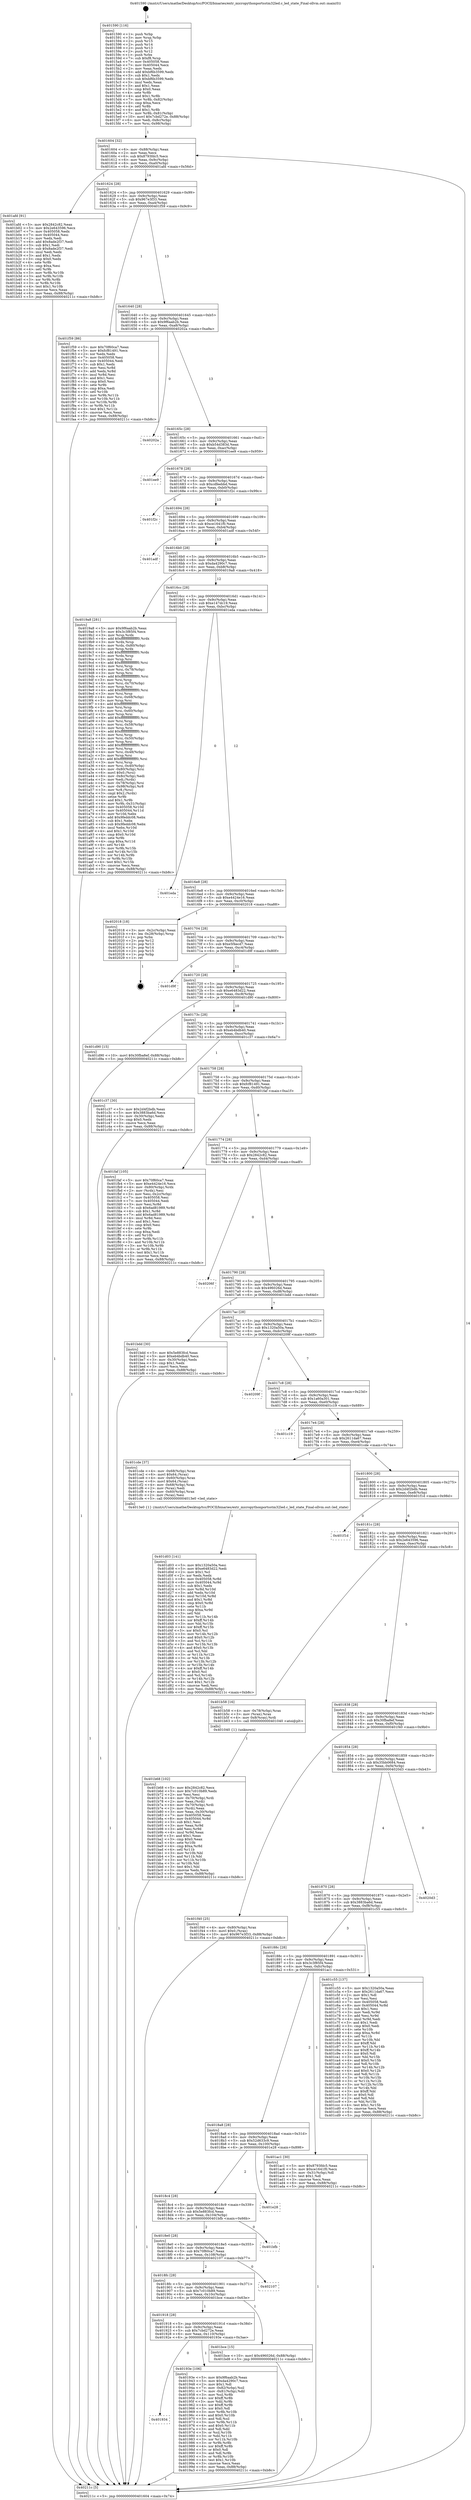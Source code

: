 digraph "0x401590" {
  label = "0x401590 (/mnt/c/Users/mathe/Desktop/tcc/POCII/binaries/extr_micropythonportsstm32led.c_led_state_Final-ollvm.out::main(0))"
  labelloc = "t"
  node[shape=record]

  Entry [label="",width=0.3,height=0.3,shape=circle,fillcolor=black,style=filled]
  "0x401604" [label="{
     0x401604 [32]\l
     | [instrs]\l
     &nbsp;&nbsp;0x401604 \<+6\>: mov -0x88(%rbp),%eax\l
     &nbsp;&nbsp;0x40160a \<+2\>: mov %eax,%ecx\l
     &nbsp;&nbsp;0x40160c \<+6\>: sub $0x8793fdc5,%ecx\l
     &nbsp;&nbsp;0x401612 \<+6\>: mov %eax,-0x9c(%rbp)\l
     &nbsp;&nbsp;0x401618 \<+6\>: mov %ecx,-0xa0(%rbp)\l
     &nbsp;&nbsp;0x40161e \<+6\>: je 0000000000401afd \<main+0x56d\>\l
  }"]
  "0x401afd" [label="{
     0x401afd [91]\l
     | [instrs]\l
     &nbsp;&nbsp;0x401afd \<+5\>: mov $0x2842c82,%eax\l
     &nbsp;&nbsp;0x401b02 \<+5\>: mov $0x2e643596,%ecx\l
     &nbsp;&nbsp;0x401b07 \<+7\>: mov 0x405058,%edx\l
     &nbsp;&nbsp;0x401b0e \<+7\>: mov 0x405044,%esi\l
     &nbsp;&nbsp;0x401b15 \<+2\>: mov %edx,%edi\l
     &nbsp;&nbsp;0x401b17 \<+6\>: add $0x8ade2f37,%edi\l
     &nbsp;&nbsp;0x401b1d \<+3\>: sub $0x1,%edi\l
     &nbsp;&nbsp;0x401b20 \<+6\>: sub $0x8ade2f37,%edi\l
     &nbsp;&nbsp;0x401b26 \<+3\>: imul %edi,%edx\l
     &nbsp;&nbsp;0x401b29 \<+3\>: and $0x1,%edx\l
     &nbsp;&nbsp;0x401b2c \<+3\>: cmp $0x0,%edx\l
     &nbsp;&nbsp;0x401b2f \<+4\>: sete %r8b\l
     &nbsp;&nbsp;0x401b33 \<+3\>: cmp $0xa,%esi\l
     &nbsp;&nbsp;0x401b36 \<+4\>: setl %r9b\l
     &nbsp;&nbsp;0x401b3a \<+3\>: mov %r8b,%r10b\l
     &nbsp;&nbsp;0x401b3d \<+3\>: and %r9b,%r10b\l
     &nbsp;&nbsp;0x401b40 \<+3\>: xor %r9b,%r8b\l
     &nbsp;&nbsp;0x401b43 \<+3\>: or %r8b,%r10b\l
     &nbsp;&nbsp;0x401b46 \<+4\>: test $0x1,%r10b\l
     &nbsp;&nbsp;0x401b4a \<+3\>: cmovne %ecx,%eax\l
     &nbsp;&nbsp;0x401b4d \<+6\>: mov %eax,-0x88(%rbp)\l
     &nbsp;&nbsp;0x401b53 \<+5\>: jmp 000000000040211c \<main+0xb8c\>\l
  }"]
  "0x401624" [label="{
     0x401624 [28]\l
     | [instrs]\l
     &nbsp;&nbsp;0x401624 \<+5\>: jmp 0000000000401629 \<main+0x99\>\l
     &nbsp;&nbsp;0x401629 \<+6\>: mov -0x9c(%rbp),%eax\l
     &nbsp;&nbsp;0x40162f \<+5\>: sub $0x967e3f33,%eax\l
     &nbsp;&nbsp;0x401634 \<+6\>: mov %eax,-0xa4(%rbp)\l
     &nbsp;&nbsp;0x40163a \<+6\>: je 0000000000401f59 \<main+0x9c9\>\l
  }"]
  Exit [label="",width=0.3,height=0.3,shape=circle,fillcolor=black,style=filled,peripheries=2]
  "0x401f59" [label="{
     0x401f59 [86]\l
     | [instrs]\l
     &nbsp;&nbsp;0x401f59 \<+5\>: mov $0x70f60ca7,%eax\l
     &nbsp;&nbsp;0x401f5e \<+5\>: mov $0xfcf81491,%ecx\l
     &nbsp;&nbsp;0x401f63 \<+2\>: xor %edx,%edx\l
     &nbsp;&nbsp;0x401f65 \<+7\>: mov 0x405058,%esi\l
     &nbsp;&nbsp;0x401f6c \<+7\>: mov 0x405044,%edi\l
     &nbsp;&nbsp;0x401f73 \<+3\>: sub $0x1,%edx\l
     &nbsp;&nbsp;0x401f76 \<+3\>: mov %esi,%r8d\l
     &nbsp;&nbsp;0x401f79 \<+3\>: add %edx,%r8d\l
     &nbsp;&nbsp;0x401f7c \<+4\>: imul %r8d,%esi\l
     &nbsp;&nbsp;0x401f80 \<+3\>: and $0x1,%esi\l
     &nbsp;&nbsp;0x401f83 \<+3\>: cmp $0x0,%esi\l
     &nbsp;&nbsp;0x401f86 \<+4\>: sete %r9b\l
     &nbsp;&nbsp;0x401f8a \<+3\>: cmp $0xa,%edi\l
     &nbsp;&nbsp;0x401f8d \<+4\>: setl %r10b\l
     &nbsp;&nbsp;0x401f91 \<+3\>: mov %r9b,%r11b\l
     &nbsp;&nbsp;0x401f94 \<+3\>: and %r10b,%r11b\l
     &nbsp;&nbsp;0x401f97 \<+3\>: xor %r10b,%r9b\l
     &nbsp;&nbsp;0x401f9a \<+3\>: or %r9b,%r11b\l
     &nbsp;&nbsp;0x401f9d \<+4\>: test $0x1,%r11b\l
     &nbsp;&nbsp;0x401fa1 \<+3\>: cmovne %ecx,%eax\l
     &nbsp;&nbsp;0x401fa4 \<+6\>: mov %eax,-0x88(%rbp)\l
     &nbsp;&nbsp;0x401faa \<+5\>: jmp 000000000040211c \<main+0xb8c\>\l
  }"]
  "0x401640" [label="{
     0x401640 [28]\l
     | [instrs]\l
     &nbsp;&nbsp;0x401640 \<+5\>: jmp 0000000000401645 \<main+0xb5\>\l
     &nbsp;&nbsp;0x401645 \<+6\>: mov -0x9c(%rbp),%eax\l
     &nbsp;&nbsp;0x40164b \<+5\>: sub $0x9f6aab2b,%eax\l
     &nbsp;&nbsp;0x401650 \<+6\>: mov %eax,-0xa8(%rbp)\l
     &nbsp;&nbsp;0x401656 \<+6\>: je 000000000040202a \<main+0xa9a\>\l
  }"]
  "0x401d03" [label="{
     0x401d03 [141]\l
     | [instrs]\l
     &nbsp;&nbsp;0x401d03 \<+5\>: mov $0x1320a50a,%esi\l
     &nbsp;&nbsp;0x401d08 \<+5\>: mov $0xe6483d22,%edi\l
     &nbsp;&nbsp;0x401d0d \<+2\>: mov $0x1,%cl\l
     &nbsp;&nbsp;0x401d0f \<+2\>: xor %edx,%edx\l
     &nbsp;&nbsp;0x401d11 \<+8\>: mov 0x405058,%r8d\l
     &nbsp;&nbsp;0x401d19 \<+8\>: mov 0x405044,%r9d\l
     &nbsp;&nbsp;0x401d21 \<+3\>: sub $0x1,%edx\l
     &nbsp;&nbsp;0x401d24 \<+3\>: mov %r8d,%r10d\l
     &nbsp;&nbsp;0x401d27 \<+3\>: add %edx,%r10d\l
     &nbsp;&nbsp;0x401d2a \<+4\>: imul %r10d,%r8d\l
     &nbsp;&nbsp;0x401d2e \<+4\>: and $0x1,%r8d\l
     &nbsp;&nbsp;0x401d32 \<+4\>: cmp $0x0,%r8d\l
     &nbsp;&nbsp;0x401d36 \<+4\>: sete %r11b\l
     &nbsp;&nbsp;0x401d3a \<+4\>: cmp $0xa,%r9d\l
     &nbsp;&nbsp;0x401d3e \<+3\>: setl %bl\l
     &nbsp;&nbsp;0x401d41 \<+3\>: mov %r11b,%r14b\l
     &nbsp;&nbsp;0x401d44 \<+4\>: xor $0xff,%r14b\l
     &nbsp;&nbsp;0x401d48 \<+3\>: mov %bl,%r15b\l
     &nbsp;&nbsp;0x401d4b \<+4\>: xor $0xff,%r15b\l
     &nbsp;&nbsp;0x401d4f \<+3\>: xor $0x0,%cl\l
     &nbsp;&nbsp;0x401d52 \<+3\>: mov %r14b,%r12b\l
     &nbsp;&nbsp;0x401d55 \<+4\>: and $0x0,%r12b\l
     &nbsp;&nbsp;0x401d59 \<+3\>: and %cl,%r11b\l
     &nbsp;&nbsp;0x401d5c \<+3\>: mov %r15b,%r13b\l
     &nbsp;&nbsp;0x401d5f \<+4\>: and $0x0,%r13b\l
     &nbsp;&nbsp;0x401d63 \<+2\>: and %cl,%bl\l
     &nbsp;&nbsp;0x401d65 \<+3\>: or %r11b,%r12b\l
     &nbsp;&nbsp;0x401d68 \<+3\>: or %bl,%r13b\l
     &nbsp;&nbsp;0x401d6b \<+3\>: xor %r13b,%r12b\l
     &nbsp;&nbsp;0x401d6e \<+3\>: or %r15b,%r14b\l
     &nbsp;&nbsp;0x401d71 \<+4\>: xor $0xff,%r14b\l
     &nbsp;&nbsp;0x401d75 \<+3\>: or $0x0,%cl\l
     &nbsp;&nbsp;0x401d78 \<+3\>: and %cl,%r14b\l
     &nbsp;&nbsp;0x401d7b \<+3\>: or %r14b,%r12b\l
     &nbsp;&nbsp;0x401d7e \<+4\>: test $0x1,%r12b\l
     &nbsp;&nbsp;0x401d82 \<+3\>: cmovne %edi,%esi\l
     &nbsp;&nbsp;0x401d85 \<+6\>: mov %esi,-0x88(%rbp)\l
     &nbsp;&nbsp;0x401d8b \<+5\>: jmp 000000000040211c \<main+0xb8c\>\l
  }"]
  "0x40202a" [label="{
     0x40202a\l
  }", style=dashed]
  "0x40165c" [label="{
     0x40165c [28]\l
     | [instrs]\l
     &nbsp;&nbsp;0x40165c \<+5\>: jmp 0000000000401661 \<main+0xd1\>\l
     &nbsp;&nbsp;0x401661 \<+6\>: mov -0x9c(%rbp),%eax\l
     &nbsp;&nbsp;0x401667 \<+5\>: sub $0xb54d383d,%eax\l
     &nbsp;&nbsp;0x40166c \<+6\>: mov %eax,-0xac(%rbp)\l
     &nbsp;&nbsp;0x401672 \<+6\>: je 0000000000401ee9 \<main+0x959\>\l
  }"]
  "0x401b68" [label="{
     0x401b68 [102]\l
     | [instrs]\l
     &nbsp;&nbsp;0x401b68 \<+5\>: mov $0x2842c82,%ecx\l
     &nbsp;&nbsp;0x401b6d \<+5\>: mov $0x7c010b89,%edx\l
     &nbsp;&nbsp;0x401b72 \<+2\>: xor %esi,%esi\l
     &nbsp;&nbsp;0x401b74 \<+4\>: mov -0x70(%rbp),%rdi\l
     &nbsp;&nbsp;0x401b78 \<+2\>: mov %eax,(%rdi)\l
     &nbsp;&nbsp;0x401b7a \<+4\>: mov -0x70(%rbp),%rdi\l
     &nbsp;&nbsp;0x401b7e \<+2\>: mov (%rdi),%eax\l
     &nbsp;&nbsp;0x401b80 \<+3\>: mov %eax,-0x30(%rbp)\l
     &nbsp;&nbsp;0x401b83 \<+7\>: mov 0x405058,%eax\l
     &nbsp;&nbsp;0x401b8a \<+8\>: mov 0x405044,%r8d\l
     &nbsp;&nbsp;0x401b92 \<+3\>: sub $0x1,%esi\l
     &nbsp;&nbsp;0x401b95 \<+3\>: mov %eax,%r9d\l
     &nbsp;&nbsp;0x401b98 \<+3\>: add %esi,%r9d\l
     &nbsp;&nbsp;0x401b9b \<+4\>: imul %r9d,%eax\l
     &nbsp;&nbsp;0x401b9f \<+3\>: and $0x1,%eax\l
     &nbsp;&nbsp;0x401ba2 \<+3\>: cmp $0x0,%eax\l
     &nbsp;&nbsp;0x401ba5 \<+4\>: sete %r10b\l
     &nbsp;&nbsp;0x401ba9 \<+4\>: cmp $0xa,%r8d\l
     &nbsp;&nbsp;0x401bad \<+4\>: setl %r11b\l
     &nbsp;&nbsp;0x401bb1 \<+3\>: mov %r10b,%bl\l
     &nbsp;&nbsp;0x401bb4 \<+3\>: and %r11b,%bl\l
     &nbsp;&nbsp;0x401bb7 \<+3\>: xor %r11b,%r10b\l
     &nbsp;&nbsp;0x401bba \<+3\>: or %r10b,%bl\l
     &nbsp;&nbsp;0x401bbd \<+3\>: test $0x1,%bl\l
     &nbsp;&nbsp;0x401bc0 \<+3\>: cmovne %edx,%ecx\l
     &nbsp;&nbsp;0x401bc3 \<+6\>: mov %ecx,-0x88(%rbp)\l
     &nbsp;&nbsp;0x401bc9 \<+5\>: jmp 000000000040211c \<main+0xb8c\>\l
  }"]
  "0x401ee9" [label="{
     0x401ee9\l
  }", style=dashed]
  "0x401678" [label="{
     0x401678 [28]\l
     | [instrs]\l
     &nbsp;&nbsp;0x401678 \<+5\>: jmp 000000000040167d \<main+0xed\>\l
     &nbsp;&nbsp;0x40167d \<+6\>: mov -0x9c(%rbp),%eax\l
     &nbsp;&nbsp;0x401683 \<+5\>: sub $0xcdfeebbd,%eax\l
     &nbsp;&nbsp;0x401688 \<+6\>: mov %eax,-0xb0(%rbp)\l
     &nbsp;&nbsp;0x40168e \<+6\>: je 0000000000401f2c \<main+0x99c\>\l
  }"]
  "0x401590" [label="{
     0x401590 [116]\l
     | [instrs]\l
     &nbsp;&nbsp;0x401590 \<+1\>: push %rbp\l
     &nbsp;&nbsp;0x401591 \<+3\>: mov %rsp,%rbp\l
     &nbsp;&nbsp;0x401594 \<+2\>: push %r15\l
     &nbsp;&nbsp;0x401596 \<+2\>: push %r14\l
     &nbsp;&nbsp;0x401598 \<+2\>: push %r13\l
     &nbsp;&nbsp;0x40159a \<+2\>: push %r12\l
     &nbsp;&nbsp;0x40159c \<+1\>: push %rbx\l
     &nbsp;&nbsp;0x40159d \<+7\>: sub $0xf8,%rsp\l
     &nbsp;&nbsp;0x4015a4 \<+7\>: mov 0x405058,%eax\l
     &nbsp;&nbsp;0x4015ab \<+7\>: mov 0x405044,%ecx\l
     &nbsp;&nbsp;0x4015b2 \<+2\>: mov %eax,%edx\l
     &nbsp;&nbsp;0x4015b4 \<+6\>: add $0xbf6b3599,%edx\l
     &nbsp;&nbsp;0x4015ba \<+3\>: sub $0x1,%edx\l
     &nbsp;&nbsp;0x4015bd \<+6\>: sub $0xbf6b3599,%edx\l
     &nbsp;&nbsp;0x4015c3 \<+3\>: imul %edx,%eax\l
     &nbsp;&nbsp;0x4015c6 \<+3\>: and $0x1,%eax\l
     &nbsp;&nbsp;0x4015c9 \<+3\>: cmp $0x0,%eax\l
     &nbsp;&nbsp;0x4015cc \<+4\>: sete %r8b\l
     &nbsp;&nbsp;0x4015d0 \<+4\>: and $0x1,%r8b\l
     &nbsp;&nbsp;0x4015d4 \<+7\>: mov %r8b,-0x82(%rbp)\l
     &nbsp;&nbsp;0x4015db \<+3\>: cmp $0xa,%ecx\l
     &nbsp;&nbsp;0x4015de \<+4\>: setl %r8b\l
     &nbsp;&nbsp;0x4015e2 \<+4\>: and $0x1,%r8b\l
     &nbsp;&nbsp;0x4015e6 \<+7\>: mov %r8b,-0x81(%rbp)\l
     &nbsp;&nbsp;0x4015ed \<+10\>: movl $0x7cbd272e,-0x88(%rbp)\l
     &nbsp;&nbsp;0x4015f7 \<+6\>: mov %edi,-0x8c(%rbp)\l
     &nbsp;&nbsp;0x4015fd \<+7\>: mov %rsi,-0x98(%rbp)\l
  }"]
  "0x401f2c" [label="{
     0x401f2c\l
  }", style=dashed]
  "0x401694" [label="{
     0x401694 [28]\l
     | [instrs]\l
     &nbsp;&nbsp;0x401694 \<+5\>: jmp 0000000000401699 \<main+0x109\>\l
     &nbsp;&nbsp;0x401699 \<+6\>: mov -0x9c(%rbp),%eax\l
     &nbsp;&nbsp;0x40169f \<+5\>: sub $0xce1641f0,%eax\l
     &nbsp;&nbsp;0x4016a4 \<+6\>: mov %eax,-0xb4(%rbp)\l
     &nbsp;&nbsp;0x4016aa \<+6\>: je 0000000000401adf \<main+0x54f\>\l
  }"]
  "0x40211c" [label="{
     0x40211c [5]\l
     | [instrs]\l
     &nbsp;&nbsp;0x40211c \<+5\>: jmp 0000000000401604 \<main+0x74\>\l
  }"]
  "0x401adf" [label="{
     0x401adf\l
  }", style=dashed]
  "0x4016b0" [label="{
     0x4016b0 [28]\l
     | [instrs]\l
     &nbsp;&nbsp;0x4016b0 \<+5\>: jmp 00000000004016b5 \<main+0x125\>\l
     &nbsp;&nbsp;0x4016b5 \<+6\>: mov -0x9c(%rbp),%eax\l
     &nbsp;&nbsp;0x4016bb \<+5\>: sub $0xda4290c7,%eax\l
     &nbsp;&nbsp;0x4016c0 \<+6\>: mov %eax,-0xb8(%rbp)\l
     &nbsp;&nbsp;0x4016c6 \<+6\>: je 00000000004019a8 \<main+0x418\>\l
  }"]
  "0x401934" [label="{
     0x401934\l
  }", style=dashed]
  "0x4019a8" [label="{
     0x4019a8 [281]\l
     | [instrs]\l
     &nbsp;&nbsp;0x4019a8 \<+5\>: mov $0x9f6aab2b,%eax\l
     &nbsp;&nbsp;0x4019ad \<+5\>: mov $0x3c3f85f4,%ecx\l
     &nbsp;&nbsp;0x4019b2 \<+3\>: mov %rsp,%rdx\l
     &nbsp;&nbsp;0x4019b5 \<+4\>: add $0xfffffffffffffff0,%rdx\l
     &nbsp;&nbsp;0x4019b9 \<+3\>: mov %rdx,%rsp\l
     &nbsp;&nbsp;0x4019bc \<+4\>: mov %rdx,-0x80(%rbp)\l
     &nbsp;&nbsp;0x4019c0 \<+3\>: mov %rsp,%rdx\l
     &nbsp;&nbsp;0x4019c3 \<+4\>: add $0xfffffffffffffff0,%rdx\l
     &nbsp;&nbsp;0x4019c7 \<+3\>: mov %rdx,%rsp\l
     &nbsp;&nbsp;0x4019ca \<+3\>: mov %rsp,%rsi\l
     &nbsp;&nbsp;0x4019cd \<+4\>: add $0xfffffffffffffff0,%rsi\l
     &nbsp;&nbsp;0x4019d1 \<+3\>: mov %rsi,%rsp\l
     &nbsp;&nbsp;0x4019d4 \<+4\>: mov %rsi,-0x78(%rbp)\l
     &nbsp;&nbsp;0x4019d8 \<+3\>: mov %rsp,%rsi\l
     &nbsp;&nbsp;0x4019db \<+4\>: add $0xfffffffffffffff0,%rsi\l
     &nbsp;&nbsp;0x4019df \<+3\>: mov %rsi,%rsp\l
     &nbsp;&nbsp;0x4019e2 \<+4\>: mov %rsi,-0x70(%rbp)\l
     &nbsp;&nbsp;0x4019e6 \<+3\>: mov %rsp,%rsi\l
     &nbsp;&nbsp;0x4019e9 \<+4\>: add $0xfffffffffffffff0,%rsi\l
     &nbsp;&nbsp;0x4019ed \<+3\>: mov %rsi,%rsp\l
     &nbsp;&nbsp;0x4019f0 \<+4\>: mov %rsi,-0x68(%rbp)\l
     &nbsp;&nbsp;0x4019f4 \<+3\>: mov %rsp,%rsi\l
     &nbsp;&nbsp;0x4019f7 \<+4\>: add $0xfffffffffffffff0,%rsi\l
     &nbsp;&nbsp;0x4019fb \<+3\>: mov %rsi,%rsp\l
     &nbsp;&nbsp;0x4019fe \<+4\>: mov %rsi,-0x60(%rbp)\l
     &nbsp;&nbsp;0x401a02 \<+3\>: mov %rsp,%rsi\l
     &nbsp;&nbsp;0x401a05 \<+4\>: add $0xfffffffffffffff0,%rsi\l
     &nbsp;&nbsp;0x401a09 \<+3\>: mov %rsi,%rsp\l
     &nbsp;&nbsp;0x401a0c \<+4\>: mov %rsi,-0x58(%rbp)\l
     &nbsp;&nbsp;0x401a10 \<+3\>: mov %rsp,%rsi\l
     &nbsp;&nbsp;0x401a13 \<+4\>: add $0xfffffffffffffff0,%rsi\l
     &nbsp;&nbsp;0x401a17 \<+3\>: mov %rsi,%rsp\l
     &nbsp;&nbsp;0x401a1a \<+4\>: mov %rsi,-0x50(%rbp)\l
     &nbsp;&nbsp;0x401a1e \<+3\>: mov %rsp,%rsi\l
     &nbsp;&nbsp;0x401a21 \<+4\>: add $0xfffffffffffffff0,%rsi\l
     &nbsp;&nbsp;0x401a25 \<+3\>: mov %rsi,%rsp\l
     &nbsp;&nbsp;0x401a28 \<+4\>: mov %rsi,-0x48(%rbp)\l
     &nbsp;&nbsp;0x401a2c \<+3\>: mov %rsp,%rsi\l
     &nbsp;&nbsp;0x401a2f \<+4\>: add $0xfffffffffffffff0,%rsi\l
     &nbsp;&nbsp;0x401a33 \<+3\>: mov %rsi,%rsp\l
     &nbsp;&nbsp;0x401a36 \<+4\>: mov %rsi,-0x40(%rbp)\l
     &nbsp;&nbsp;0x401a3a \<+4\>: mov -0x80(%rbp),%rsi\l
     &nbsp;&nbsp;0x401a3e \<+6\>: movl $0x0,(%rsi)\l
     &nbsp;&nbsp;0x401a44 \<+6\>: mov -0x8c(%rbp),%edi\l
     &nbsp;&nbsp;0x401a4a \<+2\>: mov %edi,(%rdx)\l
     &nbsp;&nbsp;0x401a4c \<+4\>: mov -0x78(%rbp),%rsi\l
     &nbsp;&nbsp;0x401a50 \<+7\>: mov -0x98(%rbp),%r8\l
     &nbsp;&nbsp;0x401a57 \<+3\>: mov %r8,(%rsi)\l
     &nbsp;&nbsp;0x401a5a \<+3\>: cmpl $0x2,(%rdx)\l
     &nbsp;&nbsp;0x401a5d \<+4\>: setne %r9b\l
     &nbsp;&nbsp;0x401a61 \<+4\>: and $0x1,%r9b\l
     &nbsp;&nbsp;0x401a65 \<+4\>: mov %r9b,-0x31(%rbp)\l
     &nbsp;&nbsp;0x401a69 \<+8\>: mov 0x405058,%r10d\l
     &nbsp;&nbsp;0x401a71 \<+8\>: mov 0x405044,%r11d\l
     &nbsp;&nbsp;0x401a79 \<+3\>: mov %r10d,%ebx\l
     &nbsp;&nbsp;0x401a7c \<+6\>: add $0x9feddc08,%ebx\l
     &nbsp;&nbsp;0x401a82 \<+3\>: sub $0x1,%ebx\l
     &nbsp;&nbsp;0x401a85 \<+6\>: sub $0x9feddc08,%ebx\l
     &nbsp;&nbsp;0x401a8b \<+4\>: imul %ebx,%r10d\l
     &nbsp;&nbsp;0x401a8f \<+4\>: and $0x1,%r10d\l
     &nbsp;&nbsp;0x401a93 \<+4\>: cmp $0x0,%r10d\l
     &nbsp;&nbsp;0x401a97 \<+4\>: sete %r9b\l
     &nbsp;&nbsp;0x401a9b \<+4\>: cmp $0xa,%r11d\l
     &nbsp;&nbsp;0x401a9f \<+4\>: setl %r14b\l
     &nbsp;&nbsp;0x401aa3 \<+3\>: mov %r9b,%r15b\l
     &nbsp;&nbsp;0x401aa6 \<+3\>: and %r14b,%r15b\l
     &nbsp;&nbsp;0x401aa9 \<+3\>: xor %r14b,%r9b\l
     &nbsp;&nbsp;0x401aac \<+3\>: or %r9b,%r15b\l
     &nbsp;&nbsp;0x401aaf \<+4\>: test $0x1,%r15b\l
     &nbsp;&nbsp;0x401ab3 \<+3\>: cmovne %ecx,%eax\l
     &nbsp;&nbsp;0x401ab6 \<+6\>: mov %eax,-0x88(%rbp)\l
     &nbsp;&nbsp;0x401abc \<+5\>: jmp 000000000040211c \<main+0xb8c\>\l
  }"]
  "0x4016cc" [label="{
     0x4016cc [28]\l
     | [instrs]\l
     &nbsp;&nbsp;0x4016cc \<+5\>: jmp 00000000004016d1 \<main+0x141\>\l
     &nbsp;&nbsp;0x4016d1 \<+6\>: mov -0x9c(%rbp),%eax\l
     &nbsp;&nbsp;0x4016d7 \<+5\>: sub $0xe147dc19,%eax\l
     &nbsp;&nbsp;0x4016dc \<+6\>: mov %eax,-0xbc(%rbp)\l
     &nbsp;&nbsp;0x4016e2 \<+6\>: je 0000000000401eda \<main+0x94a\>\l
  }"]
  "0x40193e" [label="{
     0x40193e [106]\l
     | [instrs]\l
     &nbsp;&nbsp;0x40193e \<+5\>: mov $0x9f6aab2b,%eax\l
     &nbsp;&nbsp;0x401943 \<+5\>: mov $0xda4290c7,%ecx\l
     &nbsp;&nbsp;0x401948 \<+2\>: mov $0x1,%dl\l
     &nbsp;&nbsp;0x40194a \<+7\>: mov -0x82(%rbp),%sil\l
     &nbsp;&nbsp;0x401951 \<+7\>: mov -0x81(%rbp),%dil\l
     &nbsp;&nbsp;0x401958 \<+3\>: mov %sil,%r8b\l
     &nbsp;&nbsp;0x40195b \<+4\>: xor $0xff,%r8b\l
     &nbsp;&nbsp;0x40195f \<+3\>: mov %dil,%r9b\l
     &nbsp;&nbsp;0x401962 \<+4\>: xor $0xff,%r9b\l
     &nbsp;&nbsp;0x401966 \<+3\>: xor $0x0,%dl\l
     &nbsp;&nbsp;0x401969 \<+3\>: mov %r8b,%r10b\l
     &nbsp;&nbsp;0x40196c \<+4\>: and $0x0,%r10b\l
     &nbsp;&nbsp;0x401970 \<+3\>: and %dl,%sil\l
     &nbsp;&nbsp;0x401973 \<+3\>: mov %r9b,%r11b\l
     &nbsp;&nbsp;0x401976 \<+4\>: and $0x0,%r11b\l
     &nbsp;&nbsp;0x40197a \<+3\>: and %dl,%dil\l
     &nbsp;&nbsp;0x40197d \<+3\>: or %sil,%r10b\l
     &nbsp;&nbsp;0x401980 \<+3\>: or %dil,%r11b\l
     &nbsp;&nbsp;0x401983 \<+3\>: xor %r11b,%r10b\l
     &nbsp;&nbsp;0x401986 \<+3\>: or %r9b,%r8b\l
     &nbsp;&nbsp;0x401989 \<+4\>: xor $0xff,%r8b\l
     &nbsp;&nbsp;0x40198d \<+3\>: or $0x0,%dl\l
     &nbsp;&nbsp;0x401990 \<+3\>: and %dl,%r8b\l
     &nbsp;&nbsp;0x401993 \<+3\>: or %r8b,%r10b\l
     &nbsp;&nbsp;0x401996 \<+4\>: test $0x1,%r10b\l
     &nbsp;&nbsp;0x40199a \<+3\>: cmovne %ecx,%eax\l
     &nbsp;&nbsp;0x40199d \<+6\>: mov %eax,-0x88(%rbp)\l
     &nbsp;&nbsp;0x4019a3 \<+5\>: jmp 000000000040211c \<main+0xb8c\>\l
  }"]
  "0x401eda" [label="{
     0x401eda\l
  }", style=dashed]
  "0x4016e8" [label="{
     0x4016e8 [28]\l
     | [instrs]\l
     &nbsp;&nbsp;0x4016e8 \<+5\>: jmp 00000000004016ed \<main+0x15d\>\l
     &nbsp;&nbsp;0x4016ed \<+6\>: mov -0x9c(%rbp),%eax\l
     &nbsp;&nbsp;0x4016f3 \<+5\>: sub $0xe4424e16,%eax\l
     &nbsp;&nbsp;0x4016f8 \<+6\>: mov %eax,-0xc0(%rbp)\l
     &nbsp;&nbsp;0x4016fe \<+6\>: je 0000000000402018 \<main+0xa88\>\l
  }"]
  "0x401918" [label="{
     0x401918 [28]\l
     | [instrs]\l
     &nbsp;&nbsp;0x401918 \<+5\>: jmp 000000000040191d \<main+0x38d\>\l
     &nbsp;&nbsp;0x40191d \<+6\>: mov -0x9c(%rbp),%eax\l
     &nbsp;&nbsp;0x401923 \<+5\>: sub $0x7cbd272e,%eax\l
     &nbsp;&nbsp;0x401928 \<+6\>: mov %eax,-0x110(%rbp)\l
     &nbsp;&nbsp;0x40192e \<+6\>: je 000000000040193e \<main+0x3ae\>\l
  }"]
  "0x402018" [label="{
     0x402018 [18]\l
     | [instrs]\l
     &nbsp;&nbsp;0x402018 \<+3\>: mov -0x2c(%rbp),%eax\l
     &nbsp;&nbsp;0x40201b \<+4\>: lea -0x28(%rbp),%rsp\l
     &nbsp;&nbsp;0x40201f \<+1\>: pop %rbx\l
     &nbsp;&nbsp;0x402020 \<+2\>: pop %r12\l
     &nbsp;&nbsp;0x402022 \<+2\>: pop %r13\l
     &nbsp;&nbsp;0x402024 \<+2\>: pop %r14\l
     &nbsp;&nbsp;0x402026 \<+2\>: pop %r15\l
     &nbsp;&nbsp;0x402028 \<+1\>: pop %rbp\l
     &nbsp;&nbsp;0x402029 \<+1\>: ret\l
  }"]
  "0x401704" [label="{
     0x401704 [28]\l
     | [instrs]\l
     &nbsp;&nbsp;0x401704 \<+5\>: jmp 0000000000401709 \<main+0x179\>\l
     &nbsp;&nbsp;0x401709 \<+6\>: mov -0x9c(%rbp),%eax\l
     &nbsp;&nbsp;0x40170f \<+5\>: sub $0xe5f4ecd7,%eax\l
     &nbsp;&nbsp;0x401714 \<+6\>: mov %eax,-0xc4(%rbp)\l
     &nbsp;&nbsp;0x40171a \<+6\>: je 0000000000401d9f \<main+0x80f\>\l
  }"]
  "0x401bce" [label="{
     0x401bce [15]\l
     | [instrs]\l
     &nbsp;&nbsp;0x401bce \<+10\>: movl $0x496026d,-0x88(%rbp)\l
     &nbsp;&nbsp;0x401bd8 \<+5\>: jmp 000000000040211c \<main+0xb8c\>\l
  }"]
  "0x401d9f" [label="{
     0x401d9f\l
  }", style=dashed]
  "0x401720" [label="{
     0x401720 [28]\l
     | [instrs]\l
     &nbsp;&nbsp;0x401720 \<+5\>: jmp 0000000000401725 \<main+0x195\>\l
     &nbsp;&nbsp;0x401725 \<+6\>: mov -0x9c(%rbp),%eax\l
     &nbsp;&nbsp;0x40172b \<+5\>: sub $0xe6483d22,%eax\l
     &nbsp;&nbsp;0x401730 \<+6\>: mov %eax,-0xc8(%rbp)\l
     &nbsp;&nbsp;0x401736 \<+6\>: je 0000000000401d90 \<main+0x800\>\l
  }"]
  "0x4018fc" [label="{
     0x4018fc [28]\l
     | [instrs]\l
     &nbsp;&nbsp;0x4018fc \<+5\>: jmp 0000000000401901 \<main+0x371\>\l
     &nbsp;&nbsp;0x401901 \<+6\>: mov -0x9c(%rbp),%eax\l
     &nbsp;&nbsp;0x401907 \<+5\>: sub $0x7c010b89,%eax\l
     &nbsp;&nbsp;0x40190c \<+6\>: mov %eax,-0x10c(%rbp)\l
     &nbsp;&nbsp;0x401912 \<+6\>: je 0000000000401bce \<main+0x63e\>\l
  }"]
  "0x401d90" [label="{
     0x401d90 [15]\l
     | [instrs]\l
     &nbsp;&nbsp;0x401d90 \<+10\>: movl $0x30fba8ef,-0x88(%rbp)\l
     &nbsp;&nbsp;0x401d9a \<+5\>: jmp 000000000040211c \<main+0xb8c\>\l
  }"]
  "0x40173c" [label="{
     0x40173c [28]\l
     | [instrs]\l
     &nbsp;&nbsp;0x40173c \<+5\>: jmp 0000000000401741 \<main+0x1b1\>\l
     &nbsp;&nbsp;0x401741 \<+6\>: mov -0x9c(%rbp),%eax\l
     &nbsp;&nbsp;0x401747 \<+5\>: sub $0xeb4bdb40,%eax\l
     &nbsp;&nbsp;0x40174c \<+6\>: mov %eax,-0xcc(%rbp)\l
     &nbsp;&nbsp;0x401752 \<+6\>: je 0000000000401c37 \<main+0x6a7\>\l
  }"]
  "0x402107" [label="{
     0x402107\l
  }", style=dashed]
  "0x401c37" [label="{
     0x401c37 [30]\l
     | [instrs]\l
     &nbsp;&nbsp;0x401c37 \<+5\>: mov $0x2d4f2bdb,%eax\l
     &nbsp;&nbsp;0x401c3c \<+5\>: mov $0x3883ba6d,%ecx\l
     &nbsp;&nbsp;0x401c41 \<+3\>: mov -0x30(%rbp),%edx\l
     &nbsp;&nbsp;0x401c44 \<+3\>: cmp $0x0,%edx\l
     &nbsp;&nbsp;0x401c47 \<+3\>: cmove %ecx,%eax\l
     &nbsp;&nbsp;0x401c4a \<+6\>: mov %eax,-0x88(%rbp)\l
     &nbsp;&nbsp;0x401c50 \<+5\>: jmp 000000000040211c \<main+0xb8c\>\l
  }"]
  "0x401758" [label="{
     0x401758 [28]\l
     | [instrs]\l
     &nbsp;&nbsp;0x401758 \<+5\>: jmp 000000000040175d \<main+0x1cd\>\l
     &nbsp;&nbsp;0x40175d \<+6\>: mov -0x9c(%rbp),%eax\l
     &nbsp;&nbsp;0x401763 \<+5\>: sub $0xfcf81491,%eax\l
     &nbsp;&nbsp;0x401768 \<+6\>: mov %eax,-0xd0(%rbp)\l
     &nbsp;&nbsp;0x40176e \<+6\>: je 0000000000401faf \<main+0xa1f\>\l
  }"]
  "0x4018e0" [label="{
     0x4018e0 [28]\l
     | [instrs]\l
     &nbsp;&nbsp;0x4018e0 \<+5\>: jmp 00000000004018e5 \<main+0x355\>\l
     &nbsp;&nbsp;0x4018e5 \<+6\>: mov -0x9c(%rbp),%eax\l
     &nbsp;&nbsp;0x4018eb \<+5\>: sub $0x70f60ca7,%eax\l
     &nbsp;&nbsp;0x4018f0 \<+6\>: mov %eax,-0x108(%rbp)\l
     &nbsp;&nbsp;0x4018f6 \<+6\>: je 0000000000402107 \<main+0xb77\>\l
  }"]
  "0x401faf" [label="{
     0x401faf [105]\l
     | [instrs]\l
     &nbsp;&nbsp;0x401faf \<+5\>: mov $0x70f60ca7,%eax\l
     &nbsp;&nbsp;0x401fb4 \<+5\>: mov $0xe4424e16,%ecx\l
     &nbsp;&nbsp;0x401fb9 \<+4\>: mov -0x80(%rbp),%rdx\l
     &nbsp;&nbsp;0x401fbd \<+2\>: mov (%rdx),%esi\l
     &nbsp;&nbsp;0x401fbf \<+3\>: mov %esi,-0x2c(%rbp)\l
     &nbsp;&nbsp;0x401fc2 \<+7\>: mov 0x405058,%esi\l
     &nbsp;&nbsp;0x401fc9 \<+7\>: mov 0x405044,%edi\l
     &nbsp;&nbsp;0x401fd0 \<+3\>: mov %esi,%r8d\l
     &nbsp;&nbsp;0x401fd3 \<+7\>: sub $0x6ad81989,%r8d\l
     &nbsp;&nbsp;0x401fda \<+4\>: sub $0x1,%r8d\l
     &nbsp;&nbsp;0x401fde \<+7\>: add $0x6ad81989,%r8d\l
     &nbsp;&nbsp;0x401fe5 \<+4\>: imul %r8d,%esi\l
     &nbsp;&nbsp;0x401fe9 \<+3\>: and $0x1,%esi\l
     &nbsp;&nbsp;0x401fec \<+3\>: cmp $0x0,%esi\l
     &nbsp;&nbsp;0x401fef \<+4\>: sete %r9b\l
     &nbsp;&nbsp;0x401ff3 \<+3\>: cmp $0xa,%edi\l
     &nbsp;&nbsp;0x401ff6 \<+4\>: setl %r10b\l
     &nbsp;&nbsp;0x401ffa \<+3\>: mov %r9b,%r11b\l
     &nbsp;&nbsp;0x401ffd \<+3\>: and %r10b,%r11b\l
     &nbsp;&nbsp;0x402000 \<+3\>: xor %r10b,%r9b\l
     &nbsp;&nbsp;0x402003 \<+3\>: or %r9b,%r11b\l
     &nbsp;&nbsp;0x402006 \<+4\>: test $0x1,%r11b\l
     &nbsp;&nbsp;0x40200a \<+3\>: cmovne %ecx,%eax\l
     &nbsp;&nbsp;0x40200d \<+6\>: mov %eax,-0x88(%rbp)\l
     &nbsp;&nbsp;0x402013 \<+5\>: jmp 000000000040211c \<main+0xb8c\>\l
  }"]
  "0x401774" [label="{
     0x401774 [28]\l
     | [instrs]\l
     &nbsp;&nbsp;0x401774 \<+5\>: jmp 0000000000401779 \<main+0x1e9\>\l
     &nbsp;&nbsp;0x401779 \<+6\>: mov -0x9c(%rbp),%eax\l
     &nbsp;&nbsp;0x40177f \<+5\>: sub $0x2842c82,%eax\l
     &nbsp;&nbsp;0x401784 \<+6\>: mov %eax,-0xd4(%rbp)\l
     &nbsp;&nbsp;0x40178a \<+6\>: je 000000000040206f \<main+0xadf\>\l
  }"]
  "0x401bfb" [label="{
     0x401bfb\l
  }", style=dashed]
  "0x40206f" [label="{
     0x40206f\l
  }", style=dashed]
  "0x401790" [label="{
     0x401790 [28]\l
     | [instrs]\l
     &nbsp;&nbsp;0x401790 \<+5\>: jmp 0000000000401795 \<main+0x205\>\l
     &nbsp;&nbsp;0x401795 \<+6\>: mov -0x9c(%rbp),%eax\l
     &nbsp;&nbsp;0x40179b \<+5\>: sub $0x496026d,%eax\l
     &nbsp;&nbsp;0x4017a0 \<+6\>: mov %eax,-0xd8(%rbp)\l
     &nbsp;&nbsp;0x4017a6 \<+6\>: je 0000000000401bdd \<main+0x64d\>\l
  }"]
  "0x4018c4" [label="{
     0x4018c4 [28]\l
     | [instrs]\l
     &nbsp;&nbsp;0x4018c4 \<+5\>: jmp 00000000004018c9 \<main+0x339\>\l
     &nbsp;&nbsp;0x4018c9 \<+6\>: mov -0x9c(%rbp),%eax\l
     &nbsp;&nbsp;0x4018cf \<+5\>: sub $0x5e883fcd,%eax\l
     &nbsp;&nbsp;0x4018d4 \<+6\>: mov %eax,-0x104(%rbp)\l
     &nbsp;&nbsp;0x4018da \<+6\>: je 0000000000401bfb \<main+0x66b\>\l
  }"]
  "0x401bdd" [label="{
     0x401bdd [30]\l
     | [instrs]\l
     &nbsp;&nbsp;0x401bdd \<+5\>: mov $0x5e883fcd,%eax\l
     &nbsp;&nbsp;0x401be2 \<+5\>: mov $0xeb4bdb40,%ecx\l
     &nbsp;&nbsp;0x401be7 \<+3\>: mov -0x30(%rbp),%edx\l
     &nbsp;&nbsp;0x401bea \<+3\>: cmp $0x1,%edx\l
     &nbsp;&nbsp;0x401bed \<+3\>: cmovl %ecx,%eax\l
     &nbsp;&nbsp;0x401bf0 \<+6\>: mov %eax,-0x88(%rbp)\l
     &nbsp;&nbsp;0x401bf6 \<+5\>: jmp 000000000040211c \<main+0xb8c\>\l
  }"]
  "0x4017ac" [label="{
     0x4017ac [28]\l
     | [instrs]\l
     &nbsp;&nbsp;0x4017ac \<+5\>: jmp 00000000004017b1 \<main+0x221\>\l
     &nbsp;&nbsp;0x4017b1 \<+6\>: mov -0x9c(%rbp),%eax\l
     &nbsp;&nbsp;0x4017b7 \<+5\>: sub $0x1320a50a,%eax\l
     &nbsp;&nbsp;0x4017bc \<+6\>: mov %eax,-0xdc(%rbp)\l
     &nbsp;&nbsp;0x4017c2 \<+6\>: je 000000000040209f \<main+0xb0f\>\l
  }"]
  "0x401e28" [label="{
     0x401e28\l
  }", style=dashed]
  "0x40209f" [label="{
     0x40209f\l
  }", style=dashed]
  "0x4017c8" [label="{
     0x4017c8 [28]\l
     | [instrs]\l
     &nbsp;&nbsp;0x4017c8 \<+5\>: jmp 00000000004017cd \<main+0x23d\>\l
     &nbsp;&nbsp;0x4017cd \<+6\>: mov -0x9c(%rbp),%eax\l
     &nbsp;&nbsp;0x4017d3 \<+5\>: sub $0x1a60a301,%eax\l
     &nbsp;&nbsp;0x4017d8 \<+6\>: mov %eax,-0xe0(%rbp)\l
     &nbsp;&nbsp;0x4017de \<+6\>: je 0000000000401c19 \<main+0x689\>\l
  }"]
  "0x4018a8" [label="{
     0x4018a8 [28]\l
     | [instrs]\l
     &nbsp;&nbsp;0x4018a8 \<+5\>: jmp 00000000004018ad \<main+0x31d\>\l
     &nbsp;&nbsp;0x4018ad \<+6\>: mov -0x9c(%rbp),%eax\l
     &nbsp;&nbsp;0x4018b3 \<+5\>: sub $0x52d633c9,%eax\l
     &nbsp;&nbsp;0x4018b8 \<+6\>: mov %eax,-0x100(%rbp)\l
     &nbsp;&nbsp;0x4018be \<+6\>: je 0000000000401e28 \<main+0x898\>\l
  }"]
  "0x401c19" [label="{
     0x401c19\l
  }", style=dashed]
  "0x4017e4" [label="{
     0x4017e4 [28]\l
     | [instrs]\l
     &nbsp;&nbsp;0x4017e4 \<+5\>: jmp 00000000004017e9 \<main+0x259\>\l
     &nbsp;&nbsp;0x4017e9 \<+6\>: mov -0x9c(%rbp),%eax\l
     &nbsp;&nbsp;0x4017ef \<+5\>: sub $0x2611da67,%eax\l
     &nbsp;&nbsp;0x4017f4 \<+6\>: mov %eax,-0xe4(%rbp)\l
     &nbsp;&nbsp;0x4017fa \<+6\>: je 0000000000401cde \<main+0x74e\>\l
  }"]
  "0x401ac1" [label="{
     0x401ac1 [30]\l
     | [instrs]\l
     &nbsp;&nbsp;0x401ac1 \<+5\>: mov $0x8793fdc5,%eax\l
     &nbsp;&nbsp;0x401ac6 \<+5\>: mov $0xce1641f0,%ecx\l
     &nbsp;&nbsp;0x401acb \<+3\>: mov -0x31(%rbp),%dl\l
     &nbsp;&nbsp;0x401ace \<+3\>: test $0x1,%dl\l
     &nbsp;&nbsp;0x401ad1 \<+3\>: cmovne %ecx,%eax\l
     &nbsp;&nbsp;0x401ad4 \<+6\>: mov %eax,-0x88(%rbp)\l
     &nbsp;&nbsp;0x401ada \<+5\>: jmp 000000000040211c \<main+0xb8c\>\l
  }"]
  "0x401cde" [label="{
     0x401cde [37]\l
     | [instrs]\l
     &nbsp;&nbsp;0x401cde \<+4\>: mov -0x68(%rbp),%rax\l
     &nbsp;&nbsp;0x401ce2 \<+6\>: movl $0x64,(%rax)\l
     &nbsp;&nbsp;0x401ce8 \<+4\>: mov -0x60(%rbp),%rax\l
     &nbsp;&nbsp;0x401cec \<+6\>: movl $0x64,(%rax)\l
     &nbsp;&nbsp;0x401cf2 \<+4\>: mov -0x68(%rbp),%rax\l
     &nbsp;&nbsp;0x401cf6 \<+2\>: mov (%rax),%edi\l
     &nbsp;&nbsp;0x401cf8 \<+4\>: mov -0x60(%rbp),%rax\l
     &nbsp;&nbsp;0x401cfc \<+2\>: mov (%rax),%esi\l
     &nbsp;&nbsp;0x401cfe \<+5\>: call 00000000004013e0 \<led_state\>\l
     | [calls]\l
     &nbsp;&nbsp;0x4013e0 \{1\} (/mnt/c/Users/mathe/Desktop/tcc/POCII/binaries/extr_micropythonportsstm32led.c_led_state_Final-ollvm.out::led_state)\l
  }"]
  "0x401800" [label="{
     0x401800 [28]\l
     | [instrs]\l
     &nbsp;&nbsp;0x401800 \<+5\>: jmp 0000000000401805 \<main+0x275\>\l
     &nbsp;&nbsp;0x401805 \<+6\>: mov -0x9c(%rbp),%eax\l
     &nbsp;&nbsp;0x40180b \<+5\>: sub $0x2d4f2bdb,%eax\l
     &nbsp;&nbsp;0x401810 \<+6\>: mov %eax,-0xe8(%rbp)\l
     &nbsp;&nbsp;0x401816 \<+6\>: je 0000000000401f1d \<main+0x98d\>\l
  }"]
  "0x40188c" [label="{
     0x40188c [28]\l
     | [instrs]\l
     &nbsp;&nbsp;0x40188c \<+5\>: jmp 0000000000401891 \<main+0x301\>\l
     &nbsp;&nbsp;0x401891 \<+6\>: mov -0x9c(%rbp),%eax\l
     &nbsp;&nbsp;0x401897 \<+5\>: sub $0x3c3f85f4,%eax\l
     &nbsp;&nbsp;0x40189c \<+6\>: mov %eax,-0xfc(%rbp)\l
     &nbsp;&nbsp;0x4018a2 \<+6\>: je 0000000000401ac1 \<main+0x531\>\l
  }"]
  "0x401f1d" [label="{
     0x401f1d\l
  }", style=dashed]
  "0x40181c" [label="{
     0x40181c [28]\l
     | [instrs]\l
     &nbsp;&nbsp;0x40181c \<+5\>: jmp 0000000000401821 \<main+0x291\>\l
     &nbsp;&nbsp;0x401821 \<+6\>: mov -0x9c(%rbp),%eax\l
     &nbsp;&nbsp;0x401827 \<+5\>: sub $0x2e643596,%eax\l
     &nbsp;&nbsp;0x40182c \<+6\>: mov %eax,-0xec(%rbp)\l
     &nbsp;&nbsp;0x401832 \<+6\>: je 0000000000401b58 \<main+0x5c8\>\l
  }"]
  "0x401c55" [label="{
     0x401c55 [137]\l
     | [instrs]\l
     &nbsp;&nbsp;0x401c55 \<+5\>: mov $0x1320a50a,%eax\l
     &nbsp;&nbsp;0x401c5a \<+5\>: mov $0x2611da67,%ecx\l
     &nbsp;&nbsp;0x401c5f \<+2\>: mov $0x1,%dl\l
     &nbsp;&nbsp;0x401c61 \<+2\>: xor %esi,%esi\l
     &nbsp;&nbsp;0x401c63 \<+7\>: mov 0x405058,%edi\l
     &nbsp;&nbsp;0x401c6a \<+8\>: mov 0x405044,%r8d\l
     &nbsp;&nbsp;0x401c72 \<+3\>: sub $0x1,%esi\l
     &nbsp;&nbsp;0x401c75 \<+3\>: mov %edi,%r9d\l
     &nbsp;&nbsp;0x401c78 \<+3\>: add %esi,%r9d\l
     &nbsp;&nbsp;0x401c7b \<+4\>: imul %r9d,%edi\l
     &nbsp;&nbsp;0x401c7f \<+3\>: and $0x1,%edi\l
     &nbsp;&nbsp;0x401c82 \<+3\>: cmp $0x0,%edi\l
     &nbsp;&nbsp;0x401c85 \<+4\>: sete %r10b\l
     &nbsp;&nbsp;0x401c89 \<+4\>: cmp $0xa,%r8d\l
     &nbsp;&nbsp;0x401c8d \<+4\>: setl %r11b\l
     &nbsp;&nbsp;0x401c91 \<+3\>: mov %r10b,%bl\l
     &nbsp;&nbsp;0x401c94 \<+3\>: xor $0xff,%bl\l
     &nbsp;&nbsp;0x401c97 \<+3\>: mov %r11b,%r14b\l
     &nbsp;&nbsp;0x401c9a \<+4\>: xor $0xff,%r14b\l
     &nbsp;&nbsp;0x401c9e \<+3\>: xor $0x0,%dl\l
     &nbsp;&nbsp;0x401ca1 \<+3\>: mov %bl,%r15b\l
     &nbsp;&nbsp;0x401ca4 \<+4\>: and $0x0,%r15b\l
     &nbsp;&nbsp;0x401ca8 \<+3\>: and %dl,%r10b\l
     &nbsp;&nbsp;0x401cab \<+3\>: mov %r14b,%r12b\l
     &nbsp;&nbsp;0x401cae \<+4\>: and $0x0,%r12b\l
     &nbsp;&nbsp;0x401cb2 \<+3\>: and %dl,%r11b\l
     &nbsp;&nbsp;0x401cb5 \<+3\>: or %r10b,%r15b\l
     &nbsp;&nbsp;0x401cb8 \<+3\>: or %r11b,%r12b\l
     &nbsp;&nbsp;0x401cbb \<+3\>: xor %r12b,%r15b\l
     &nbsp;&nbsp;0x401cbe \<+3\>: or %r14b,%bl\l
     &nbsp;&nbsp;0x401cc1 \<+3\>: xor $0xff,%bl\l
     &nbsp;&nbsp;0x401cc4 \<+3\>: or $0x0,%dl\l
     &nbsp;&nbsp;0x401cc7 \<+2\>: and %dl,%bl\l
     &nbsp;&nbsp;0x401cc9 \<+3\>: or %bl,%r15b\l
     &nbsp;&nbsp;0x401ccc \<+4\>: test $0x1,%r15b\l
     &nbsp;&nbsp;0x401cd0 \<+3\>: cmovne %ecx,%eax\l
     &nbsp;&nbsp;0x401cd3 \<+6\>: mov %eax,-0x88(%rbp)\l
     &nbsp;&nbsp;0x401cd9 \<+5\>: jmp 000000000040211c \<main+0xb8c\>\l
  }"]
  "0x401b58" [label="{
     0x401b58 [16]\l
     | [instrs]\l
     &nbsp;&nbsp;0x401b58 \<+4\>: mov -0x78(%rbp),%rax\l
     &nbsp;&nbsp;0x401b5c \<+3\>: mov (%rax),%rax\l
     &nbsp;&nbsp;0x401b5f \<+4\>: mov 0x8(%rax),%rdi\l
     &nbsp;&nbsp;0x401b63 \<+5\>: call 0000000000401040 \<atoi@plt\>\l
     | [calls]\l
     &nbsp;&nbsp;0x401040 \{1\} (unknown)\l
  }"]
  "0x401838" [label="{
     0x401838 [28]\l
     | [instrs]\l
     &nbsp;&nbsp;0x401838 \<+5\>: jmp 000000000040183d \<main+0x2ad\>\l
     &nbsp;&nbsp;0x40183d \<+6\>: mov -0x9c(%rbp),%eax\l
     &nbsp;&nbsp;0x401843 \<+5\>: sub $0x30fba8ef,%eax\l
     &nbsp;&nbsp;0x401848 \<+6\>: mov %eax,-0xf0(%rbp)\l
     &nbsp;&nbsp;0x40184e \<+6\>: je 0000000000401f40 \<main+0x9b0\>\l
  }"]
  "0x401870" [label="{
     0x401870 [28]\l
     | [instrs]\l
     &nbsp;&nbsp;0x401870 \<+5\>: jmp 0000000000401875 \<main+0x2e5\>\l
     &nbsp;&nbsp;0x401875 \<+6\>: mov -0x9c(%rbp),%eax\l
     &nbsp;&nbsp;0x40187b \<+5\>: sub $0x3883ba6d,%eax\l
     &nbsp;&nbsp;0x401880 \<+6\>: mov %eax,-0xf8(%rbp)\l
     &nbsp;&nbsp;0x401886 \<+6\>: je 0000000000401c55 \<main+0x6c5\>\l
  }"]
  "0x401f40" [label="{
     0x401f40 [25]\l
     | [instrs]\l
     &nbsp;&nbsp;0x401f40 \<+4\>: mov -0x80(%rbp),%rax\l
     &nbsp;&nbsp;0x401f44 \<+6\>: movl $0x0,(%rax)\l
     &nbsp;&nbsp;0x401f4a \<+10\>: movl $0x967e3f33,-0x88(%rbp)\l
     &nbsp;&nbsp;0x401f54 \<+5\>: jmp 000000000040211c \<main+0xb8c\>\l
  }"]
  "0x401854" [label="{
     0x401854 [28]\l
     | [instrs]\l
     &nbsp;&nbsp;0x401854 \<+5\>: jmp 0000000000401859 \<main+0x2c9\>\l
     &nbsp;&nbsp;0x401859 \<+6\>: mov -0x9c(%rbp),%eax\l
     &nbsp;&nbsp;0x40185f \<+5\>: sub $0x35bb0684,%eax\l
     &nbsp;&nbsp;0x401864 \<+6\>: mov %eax,-0xf4(%rbp)\l
     &nbsp;&nbsp;0x40186a \<+6\>: je 00000000004020d3 \<main+0xb43\>\l
  }"]
  "0x4020d3" [label="{
     0x4020d3\l
  }", style=dashed]
  Entry -> "0x401590" [label=" 1"]
  "0x401604" -> "0x401afd" [label=" 1"]
  "0x401604" -> "0x401624" [label=" 14"]
  "0x402018" -> Exit [label=" 1"]
  "0x401624" -> "0x401f59" [label=" 1"]
  "0x401624" -> "0x401640" [label=" 13"]
  "0x401faf" -> "0x40211c" [label=" 1"]
  "0x401640" -> "0x40202a" [label=" 0"]
  "0x401640" -> "0x40165c" [label=" 13"]
  "0x401f59" -> "0x40211c" [label=" 1"]
  "0x40165c" -> "0x401ee9" [label=" 0"]
  "0x40165c" -> "0x401678" [label=" 13"]
  "0x401f40" -> "0x40211c" [label=" 1"]
  "0x401678" -> "0x401f2c" [label=" 0"]
  "0x401678" -> "0x401694" [label=" 13"]
  "0x401d03" -> "0x40211c" [label=" 1"]
  "0x401694" -> "0x401adf" [label=" 0"]
  "0x401694" -> "0x4016b0" [label=" 13"]
  "0x401cde" -> "0x401d03" [label=" 1"]
  "0x4016b0" -> "0x4019a8" [label=" 1"]
  "0x4016b0" -> "0x4016cc" [label=" 12"]
  "0x401c55" -> "0x40211c" [label=" 1"]
  "0x4016cc" -> "0x401eda" [label=" 0"]
  "0x4016cc" -> "0x4016e8" [label=" 12"]
  "0x401c37" -> "0x40211c" [label=" 1"]
  "0x4016e8" -> "0x402018" [label=" 1"]
  "0x4016e8" -> "0x401704" [label=" 11"]
  "0x401bce" -> "0x40211c" [label=" 1"]
  "0x401704" -> "0x401d9f" [label=" 0"]
  "0x401704" -> "0x401720" [label=" 11"]
  "0x401b68" -> "0x40211c" [label=" 1"]
  "0x401720" -> "0x401d90" [label=" 1"]
  "0x401720" -> "0x40173c" [label=" 10"]
  "0x401afd" -> "0x40211c" [label=" 1"]
  "0x40173c" -> "0x401c37" [label=" 1"]
  "0x40173c" -> "0x401758" [label=" 9"]
  "0x401ac1" -> "0x40211c" [label=" 1"]
  "0x401758" -> "0x401faf" [label=" 1"]
  "0x401758" -> "0x401774" [label=" 8"]
  "0x401d90" -> "0x40211c" [label=" 1"]
  "0x401774" -> "0x40206f" [label=" 0"]
  "0x401774" -> "0x401790" [label=" 8"]
  "0x40211c" -> "0x401604" [label=" 14"]
  "0x401790" -> "0x401bdd" [label=" 1"]
  "0x401790" -> "0x4017ac" [label=" 7"]
  "0x40193e" -> "0x40211c" [label=" 1"]
  "0x4017ac" -> "0x40209f" [label=" 0"]
  "0x4017ac" -> "0x4017c8" [label=" 7"]
  "0x401918" -> "0x401934" [label=" 0"]
  "0x4017c8" -> "0x401c19" [label=" 0"]
  "0x4017c8" -> "0x4017e4" [label=" 7"]
  "0x401bdd" -> "0x40211c" [label=" 1"]
  "0x4017e4" -> "0x401cde" [label=" 1"]
  "0x4017e4" -> "0x401800" [label=" 6"]
  "0x4018fc" -> "0x401918" [label=" 1"]
  "0x401800" -> "0x401f1d" [label=" 0"]
  "0x401800" -> "0x40181c" [label=" 6"]
  "0x401b58" -> "0x401b68" [label=" 1"]
  "0x40181c" -> "0x401b58" [label=" 1"]
  "0x40181c" -> "0x401838" [label=" 5"]
  "0x4018e0" -> "0x4018fc" [label=" 2"]
  "0x401838" -> "0x401f40" [label=" 1"]
  "0x401838" -> "0x401854" [label=" 4"]
  "0x4019a8" -> "0x40211c" [label=" 1"]
  "0x401854" -> "0x4020d3" [label=" 0"]
  "0x401854" -> "0x401870" [label=" 4"]
  "0x4018e0" -> "0x402107" [label=" 0"]
  "0x401870" -> "0x401c55" [label=" 1"]
  "0x401870" -> "0x40188c" [label=" 3"]
  "0x4018fc" -> "0x401bce" [label=" 1"]
  "0x40188c" -> "0x401ac1" [label=" 1"]
  "0x40188c" -> "0x4018a8" [label=" 2"]
  "0x401918" -> "0x40193e" [label=" 1"]
  "0x4018a8" -> "0x401e28" [label=" 0"]
  "0x4018a8" -> "0x4018c4" [label=" 2"]
  "0x401590" -> "0x401604" [label=" 1"]
  "0x4018c4" -> "0x401bfb" [label=" 0"]
  "0x4018c4" -> "0x4018e0" [label=" 2"]
}
